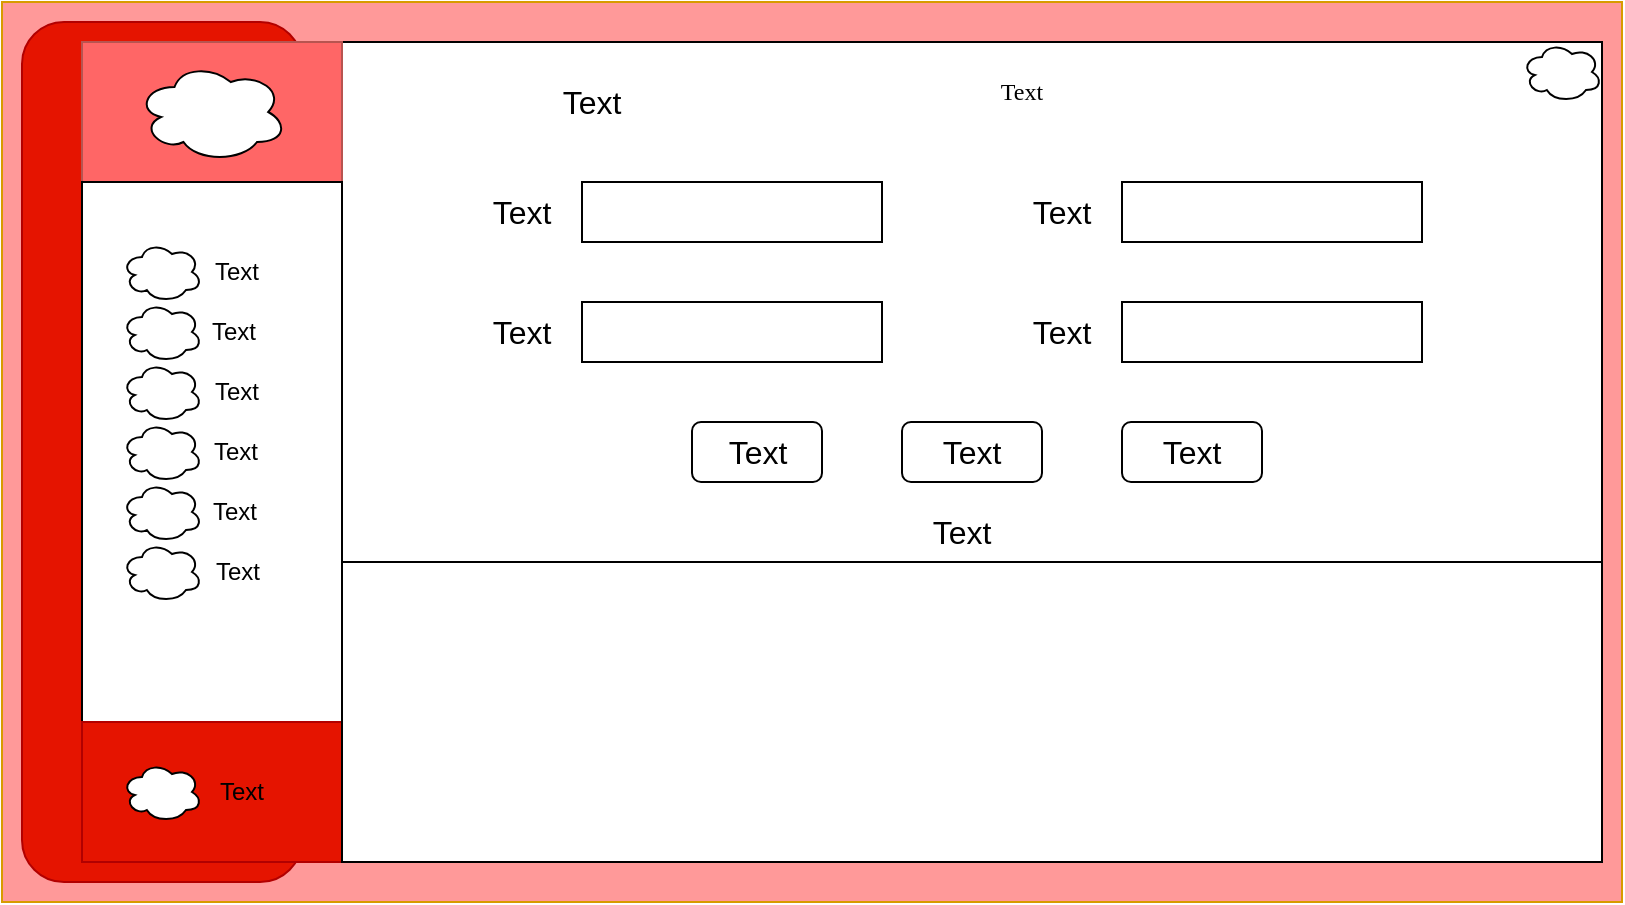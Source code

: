 <mxfile version="20.7.4" type="device"><diagram id="8LfigAQwgv2wZbtuE90o" name="Page-1"><mxGraphModel dx="880" dy="476" grid="1" gridSize="10" guides="1" tooltips="1" connect="1" arrows="1" fold="1" page="1" pageScale="1" pageWidth="850" pageHeight="1100" math="0" shadow="0"><root><mxCell id="0"/><mxCell id="1" parent="0"/><mxCell id="xlD1ecfCD5iFA8UFS12r-1" value="" style="rounded=0;whiteSpace=wrap;html=1;fillColor=#FF9999;strokeColor=#d79b00;" parent="1" vertex="1"><mxGeometry x="40" y="20" width="810" height="450" as="geometry"/></mxCell><mxCell id="xlD1ecfCD5iFA8UFS12r-5" value="" style="rounded=0;whiteSpace=wrap;html=1;gradientColor=none;" parent="1" vertex="1"><mxGeometry x="80" y="40" width="760" height="410" as="geometry"/></mxCell><mxCell id="xlD1ecfCD5iFA8UFS12r-9" value="" style="rounded=1;whiteSpace=wrap;html=1;fillColor=#e51400;strokeColor=#B20000;fontColor=#ffffff;" parent="1" vertex="1"><mxGeometry x="50" y="30" width="140" height="430" as="geometry"/></mxCell><mxCell id="xlD1ecfCD5iFA8UFS12r-6" value="" style="rounded=0;whiteSpace=wrap;html=1;fillColor=#FF6666;strokeColor=#b85450;" parent="1" vertex="1"><mxGeometry x="80" y="40" width="130" height="70" as="geometry"/></mxCell><mxCell id="xlD1ecfCD5iFA8UFS12r-7" value="" style="rounded=0;whiteSpace=wrap;html=1;gradientColor=none;" parent="1" vertex="1"><mxGeometry x="80" y="110" width="130" height="270" as="geometry"/></mxCell><mxCell id="xlD1ecfCD5iFA8UFS12r-10" value="" style="rounded=0;whiteSpace=wrap;html=1;fillColor=#e51400;strokeColor=#B20000;fontColor=#ffffff;" parent="1" vertex="1"><mxGeometry x="80" y="380" width="130" height="70" as="geometry"/></mxCell><mxCell id="xlD1ecfCD5iFA8UFS12r-11" value="Text" style="text;html=1;strokeColor=none;fillColor=none;align=center;verticalAlign=middle;whiteSpace=wrap;rounded=0;labelBackgroundColor=none;labelBorderColor=none;" parent="1" vertex="1"><mxGeometry x="126.25" y="170" width="60" height="30" as="geometry"/></mxCell><mxCell id="xlD1ecfCD5iFA8UFS12r-12" value="Text" style="text;html=1;strokeColor=none;fillColor=none;align=center;verticalAlign=middle;whiteSpace=wrap;rounded=0;labelBackgroundColor=none;labelBorderColor=none;" parent="1" vertex="1"><mxGeometry x="120" y="200" width="75" height="30" as="geometry"/></mxCell><mxCell id="xlD1ecfCD5iFA8UFS12r-13" value="Text" style="text;html=1;strokeColor=none;fillColor=none;align=center;verticalAlign=middle;whiteSpace=wrap;rounded=0;labelBackgroundColor=none;labelBorderColor=none;" parent="1" vertex="1"><mxGeometry x="127.5" y="290" width="60" height="30" as="geometry"/></mxCell><mxCell id="xlD1ecfCD5iFA8UFS12r-14" value="Text" style="text;html=1;strokeColor=none;fillColor=none;align=center;verticalAlign=middle;whiteSpace=wrap;rounded=0;labelBackgroundColor=none;labelBorderColor=none;" parent="1" vertex="1"><mxGeometry x="120" y="260" width="72.5" height="30" as="geometry"/></mxCell><mxCell id="xlD1ecfCD5iFA8UFS12r-17" value="" style="ellipse;shape=cloud;whiteSpace=wrap;html=1;labelBackgroundColor=none;labelBorderColor=none;gradientColor=none;" parent="1" vertex="1"><mxGeometry x="107.5" y="50" width="75" height="50" as="geometry"/></mxCell><mxCell id="xlD1ecfCD5iFA8UFS12r-18" value="Text" style="text;html=1;strokeColor=none;fillColor=none;align=center;verticalAlign=middle;whiteSpace=wrap;rounded=0;labelBackgroundColor=none;labelBorderColor=none;" parent="1" vertex="1"><mxGeometry x="117.5" y="230" width="77.5" height="30" as="geometry"/></mxCell><mxCell id="xlD1ecfCD5iFA8UFS12r-19" value="Text" style="text;html=1;strokeColor=none;fillColor=none;align=center;verticalAlign=middle;whiteSpace=wrap;rounded=0;labelBackgroundColor=none;labelBorderColor=none;" parent="1" vertex="1"><mxGeometry x="120" y="140" width="75" height="30" as="geometry"/></mxCell><mxCell id="xlD1ecfCD5iFA8UFS12r-20" value="Text" style="text;html=1;strokeColor=none;fillColor=none;align=center;verticalAlign=middle;whiteSpace=wrap;rounded=0;labelBackgroundColor=none;labelBorderColor=none;" parent="1" vertex="1"><mxGeometry x="130" y="400" width="60" height="30" as="geometry"/></mxCell><mxCell id="xlD1ecfCD5iFA8UFS12r-21" value="" style="ellipse;shape=cloud;whiteSpace=wrap;html=1;labelBackgroundColor=none;labelBorderColor=none;gradientColor=none;" parent="1" vertex="1"><mxGeometry x="100" y="400" width="40" height="30" as="geometry"/></mxCell><mxCell id="xlD1ecfCD5iFA8UFS12r-22" value="" style="ellipse;shape=cloud;whiteSpace=wrap;html=1;labelBackgroundColor=none;labelBorderColor=none;gradientColor=none;" parent="1" vertex="1"><mxGeometry x="100" y="260" width="40" height="30" as="geometry"/></mxCell><mxCell id="xlD1ecfCD5iFA8UFS12r-23" value="" style="ellipse;shape=cloud;whiteSpace=wrap;html=1;labelBackgroundColor=none;labelBorderColor=none;gradientColor=none;" parent="1" vertex="1"><mxGeometry x="100" y="230" width="40" height="30" as="geometry"/></mxCell><mxCell id="xlD1ecfCD5iFA8UFS12r-24" value="" style="ellipse;shape=cloud;whiteSpace=wrap;html=1;labelBackgroundColor=none;labelBorderColor=none;gradientColor=none;" parent="1" vertex="1"><mxGeometry x="100" y="200" width="40" height="30" as="geometry"/></mxCell><mxCell id="xlD1ecfCD5iFA8UFS12r-25" value="" style="ellipse;shape=cloud;whiteSpace=wrap;html=1;labelBackgroundColor=none;labelBorderColor=none;gradientColor=none;" parent="1" vertex="1"><mxGeometry x="100" y="170" width="40" height="30" as="geometry"/></mxCell><mxCell id="xlD1ecfCD5iFA8UFS12r-26" value="" style="ellipse;shape=cloud;whiteSpace=wrap;html=1;labelBackgroundColor=none;labelBorderColor=none;gradientColor=none;" parent="1" vertex="1"><mxGeometry x="100" y="140" width="40" height="30" as="geometry"/></mxCell><mxCell id="xlD1ecfCD5iFA8UFS12r-27" value="" style="ellipse;shape=cloud;whiteSpace=wrap;html=1;labelBackgroundColor=none;labelBorderColor=none;gradientColor=none;" parent="1" vertex="1"><mxGeometry x="100" y="290" width="40" height="30" as="geometry"/></mxCell><mxCell id="xlD1ecfCD5iFA8UFS12r-28" value="Text" style="text;html=1;strokeColor=none;fillColor=none;align=center;verticalAlign=middle;whiteSpace=wrap;rounded=0;labelBackgroundColor=none;labelBorderColor=none;fontSize=16;" parent="1" vertex="1"><mxGeometry x="270" y="50" width="130" height="40" as="geometry"/></mxCell><mxCell id="xlD1ecfCD5iFA8UFS12r-29" value="Text" style="text;html=1;align=center;verticalAlign=middle;whiteSpace=wrap;rounded=0;labelBackgroundColor=none;labelBorderColor=none;spacingTop=0;fontFamily=Verdana;" parent="1" vertex="1"><mxGeometry x="520" y="50" width="60" height="30" as="geometry"/></mxCell><mxCell id="xlD1ecfCD5iFA8UFS12r-30" value="" style="ellipse;shape=cloud;whiteSpace=wrap;html=1;labelBackgroundColor=none;labelBorderColor=none;gradientColor=none;" parent="1" vertex="1"><mxGeometry x="800" y="40" width="40" height="30" as="geometry"/></mxCell><mxCell id="xlD1ecfCD5iFA8UFS12r-33" value="" style="rounded=0;whiteSpace=wrap;html=1;labelBackgroundColor=none;labelBorderColor=none;fontSize=16;gradientColor=none;" parent="1" vertex="1"><mxGeometry x="330" y="110" width="150" height="30" as="geometry"/></mxCell><mxCell id="xlD1ecfCD5iFA8UFS12r-34" value="" style="rounded=0;whiteSpace=wrap;html=1;labelBackgroundColor=none;labelBorderColor=none;fontSize=16;gradientColor=none;" parent="1" vertex="1"><mxGeometry x="600" y="110" width="150" height="30" as="geometry"/></mxCell><mxCell id="xlD1ecfCD5iFA8UFS12r-35" value="" style="rounded=0;whiteSpace=wrap;html=1;labelBackgroundColor=none;labelBorderColor=none;fontSize=16;gradientColor=none;" parent="1" vertex="1"><mxGeometry x="330" y="170" width="150" height="30" as="geometry"/></mxCell><mxCell id="xlD1ecfCD5iFA8UFS12r-36" value="" style="rounded=0;whiteSpace=wrap;html=1;labelBackgroundColor=none;labelBorderColor=none;fontSize=16;gradientColor=none;" parent="1" vertex="1"><mxGeometry x="600" y="170" width="150" height="30" as="geometry"/></mxCell><mxCell id="xlD1ecfCD5iFA8UFS12r-37" value="" style="rounded=0;whiteSpace=wrap;html=1;labelBackgroundColor=none;labelBorderColor=none;fontSize=16;gradientColor=none;" parent="1" vertex="1"><mxGeometry x="210" y="300" width="630" height="150" as="geometry"/></mxCell><mxCell id="xlD1ecfCD5iFA8UFS12r-39" value="Text" style="text;html=1;strokeColor=none;fillColor=none;align=center;verticalAlign=middle;whiteSpace=wrap;rounded=0;labelBackgroundColor=none;labelBorderColor=none;fontSize=16;" parent="1" vertex="1"><mxGeometry x="540" y="170" width="60" height="30" as="geometry"/></mxCell><mxCell id="xlD1ecfCD5iFA8UFS12r-40" value="Text" style="text;html=1;strokeColor=none;fillColor=none;align=center;verticalAlign=middle;whiteSpace=wrap;rounded=0;labelBackgroundColor=none;labelBorderColor=none;fontSize=16;" parent="1" vertex="1"><mxGeometry x="270" y="110" width="60" height="30" as="geometry"/></mxCell><mxCell id="xlD1ecfCD5iFA8UFS12r-41" value="Text" style="text;html=1;strokeColor=none;fillColor=none;align=center;verticalAlign=middle;whiteSpace=wrap;rounded=0;labelBackgroundColor=none;labelBorderColor=none;fontSize=16;" parent="1" vertex="1"><mxGeometry x="270" y="170" width="60" height="30" as="geometry"/></mxCell><mxCell id="xlD1ecfCD5iFA8UFS12r-42" value="Text" style="text;html=1;strokeColor=none;fillColor=none;align=center;verticalAlign=middle;whiteSpace=wrap;rounded=0;labelBackgroundColor=none;labelBorderColor=none;fontSize=16;" parent="1" vertex="1"><mxGeometry x="540" y="110" width="60" height="30" as="geometry"/></mxCell><mxCell id="xlD1ecfCD5iFA8UFS12r-43" value="" style="rounded=1;whiteSpace=wrap;html=1;labelBackgroundColor=none;labelBorderColor=none;fontSize=16;gradientColor=none;" parent="1" vertex="1"><mxGeometry x="385" y="230" width="65" height="30" as="geometry"/></mxCell><mxCell id="xlD1ecfCD5iFA8UFS12r-44" value="" style="rounded=1;whiteSpace=wrap;html=1;labelBackgroundColor=none;labelBorderColor=none;fontSize=16;gradientColor=none;" parent="1" vertex="1"><mxGeometry x="490" y="230" width="70" height="30" as="geometry"/></mxCell><mxCell id="xlD1ecfCD5iFA8UFS12r-45" value="" style="rounded=1;whiteSpace=wrap;html=1;labelBackgroundColor=none;labelBorderColor=none;fontSize=16;gradientColor=none;" parent="1" vertex="1"><mxGeometry x="600" y="230" width="70" height="30" as="geometry"/></mxCell><mxCell id="xlD1ecfCD5iFA8UFS12r-46" value="Text" style="text;html=1;strokeColor=none;fillColor=none;align=center;verticalAlign=middle;whiteSpace=wrap;rounded=0;labelBackgroundColor=none;labelBorderColor=none;fontSize=16;" parent="1" vertex="1"><mxGeometry x="387.5" y="230" width="60" height="30" as="geometry"/></mxCell><mxCell id="xlD1ecfCD5iFA8UFS12r-47" value="Text" style="text;html=1;strokeColor=none;fillColor=none;align=center;verticalAlign=middle;whiteSpace=wrap;rounded=0;labelBackgroundColor=none;labelBorderColor=none;fontSize=16;" parent="1" vertex="1"><mxGeometry x="495" y="230" width="60" height="30" as="geometry"/></mxCell><mxCell id="xlD1ecfCD5iFA8UFS12r-48" value="Text" style="text;html=1;strokeColor=none;fillColor=none;align=center;verticalAlign=middle;whiteSpace=wrap;rounded=0;labelBackgroundColor=none;labelBorderColor=none;fontSize=16;" parent="1" vertex="1"><mxGeometry x="605" y="230" width="60" height="30" as="geometry"/></mxCell><mxCell id="xlD1ecfCD5iFA8UFS12r-49" value="Text" style="text;html=1;strokeColor=none;fillColor=none;align=center;verticalAlign=middle;whiteSpace=wrap;rounded=0;labelBackgroundColor=none;labelBorderColor=none;fontSize=16;" parent="1" vertex="1"><mxGeometry x="480" y="270" width="80" height="30" as="geometry"/></mxCell></root></mxGraphModel></diagram></mxfile>